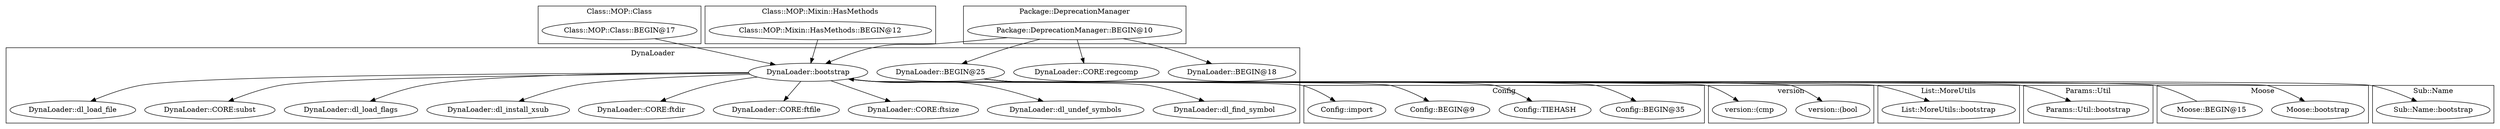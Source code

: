 digraph {
graph [overlap=false]
subgraph cluster_Config {
	label="Config";
	"Config::BEGIN@35";
	"Config::TIEHASH";
	"Config::BEGIN@9";
	"Config::import";
}
subgraph cluster_DynaLoader {
	label="DynaLoader";
	"DynaLoader::CORE:ftfile";
	"DynaLoader::CORE:ftsize";
	"DynaLoader::CORE:regcomp";
	"DynaLoader::dl_undef_symbols";
	"DynaLoader::BEGIN@25";
	"DynaLoader::dl_find_symbol";
	"DynaLoader::dl_load_file";
	"DynaLoader::CORE:subst";
	"DynaLoader::BEGIN@18";
	"DynaLoader::dl_load_flags";
	"DynaLoader::dl_install_xsub";
	"DynaLoader::CORE:ftdir";
	"DynaLoader::bootstrap";
}
subgraph cluster_List_MoreUtils {
	label="List::MoreUtils";
	"List::MoreUtils::bootstrap";
}
subgraph cluster_Class_MOP_Class {
	label="Class::MOP::Class";
	"Class::MOP::Class::BEGIN@17";
}
subgraph cluster_Class_MOP_Mixin_HasMethods {
	label="Class::MOP::Mixin::HasMethods";
	"Class::MOP::Mixin::HasMethods::BEGIN@12";
}
subgraph cluster_Params_Util {
	label="Params::Util";
	"Params::Util::bootstrap";
}
subgraph cluster_Moose {
	label="Moose";
	"Moose::bootstrap";
	"Moose::BEGIN@15";
}
subgraph cluster_version {
	label="version";
	"version::(bool";
	"version::(cmp";
}
subgraph cluster_Sub_Name {
	label="Sub::Name";
	"Sub::Name::bootstrap";
}
subgraph cluster_Package_DeprecationManager {
	label="Package::DeprecationManager";
	"Package::DeprecationManager::BEGIN@10";
}
"DynaLoader::bootstrap" -> "DynaLoader::CORE:ftsize";
"DynaLoader::BEGIN@25" -> "Config::TIEHASH";
"DynaLoader::BEGIN@25" -> "Config::import";
"DynaLoader::bootstrap" -> "DynaLoader::dl_load_flags";
"DynaLoader::bootstrap" -> "DynaLoader::dl_load_file";
"DynaLoader::bootstrap" -> "Params::Util::bootstrap";
"DynaLoader::bootstrap" -> "DynaLoader::dl_find_symbol";
"Package::DeprecationManager::BEGIN@10" -> "DynaLoader::bootstrap";
"Class::MOP::Class::BEGIN@17" -> "DynaLoader::bootstrap";
"Class::MOP::Mixin::HasMethods::BEGIN@12" -> "DynaLoader::bootstrap";
"Moose::BEGIN@15" -> "DynaLoader::bootstrap";
"DynaLoader::BEGIN@25" -> "Config::BEGIN@35";
"DynaLoader::BEGIN@25" -> "version::(bool";
"DynaLoader::bootstrap" -> "DynaLoader::CORE:subst";
"Package::DeprecationManager::BEGIN@10" -> "DynaLoader::BEGIN@25";
"DynaLoader::BEGIN@25" -> "Config::BEGIN@9";
"DynaLoader::bootstrap" -> "DynaLoader::CORE:ftdir";
"DynaLoader::bootstrap" -> "DynaLoader::dl_undef_symbols";
"DynaLoader::bootstrap" -> "DynaLoader::dl_install_xsub";
"DynaLoader::bootstrap" -> "Moose::bootstrap";
"DynaLoader::bootstrap" -> "Sub::Name::bootstrap";
"DynaLoader::bootstrap" -> "List::MoreUtils::bootstrap";
"DynaLoader::bootstrap" -> "DynaLoader::CORE:ftfile";
"Package::DeprecationManager::BEGIN@10" -> "DynaLoader::CORE:regcomp";
"DynaLoader::BEGIN@25" -> "version::(cmp";
"Package::DeprecationManager::BEGIN@10" -> "DynaLoader::BEGIN@18";
}
